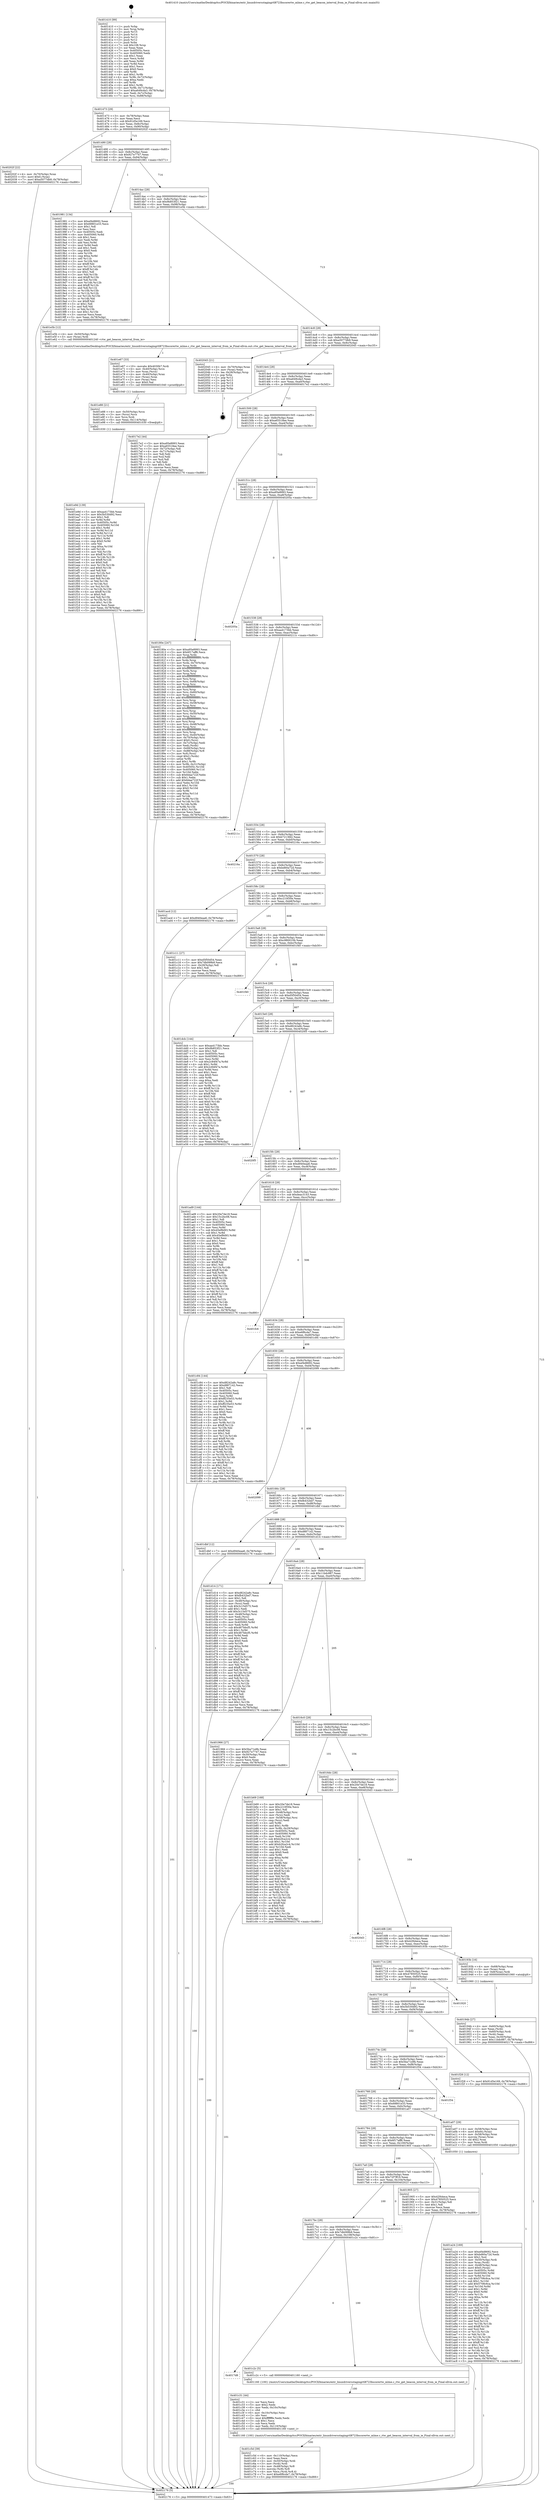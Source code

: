 digraph "0x401410" {
  label = "0x401410 (/mnt/c/Users/mathe/Desktop/tcc/POCII/binaries/extr_linuxdriversstagingrtl8723bscorertw_mlme.c_rtw_get_beacon_interval_from_ie_Final-ollvm.out::main(0))"
  labelloc = "t"
  node[shape=record]

  Entry [label="",width=0.3,height=0.3,shape=circle,fillcolor=black,style=filled]
  "0x401473" [label="{
     0x401473 [29]\l
     | [instrs]\l
     &nbsp;&nbsp;0x401473 \<+3\>: mov -0x78(%rbp),%eax\l
     &nbsp;&nbsp;0x401476 \<+2\>: mov %eax,%ecx\l
     &nbsp;&nbsp;0x401478 \<+6\>: sub $0x91d5e169,%ecx\l
     &nbsp;&nbsp;0x40147e \<+6\>: mov %eax,-0x8c(%rbp)\l
     &nbsp;&nbsp;0x401484 \<+6\>: mov %ecx,-0x90(%rbp)\l
     &nbsp;&nbsp;0x40148a \<+6\>: je 000000000040202f \<main+0xc1f\>\l
  }"]
  "0x40202f" [label="{
     0x40202f [22]\l
     | [instrs]\l
     &nbsp;&nbsp;0x40202f \<+4\>: mov -0x70(%rbp),%rax\l
     &nbsp;&nbsp;0x402033 \<+6\>: movl $0x0,(%rax)\l
     &nbsp;&nbsp;0x402039 \<+7\>: movl $0xa5077db9,-0x78(%rbp)\l
     &nbsp;&nbsp;0x402040 \<+5\>: jmp 0000000000402176 \<main+0xd66\>\l
  }"]
  "0x401490" [label="{
     0x401490 [28]\l
     | [instrs]\l
     &nbsp;&nbsp;0x401490 \<+5\>: jmp 0000000000401495 \<main+0x85\>\l
     &nbsp;&nbsp;0x401495 \<+6\>: mov -0x8c(%rbp),%eax\l
     &nbsp;&nbsp;0x40149b \<+5\>: sub $0x927e7747,%eax\l
     &nbsp;&nbsp;0x4014a0 \<+6\>: mov %eax,-0x94(%rbp)\l
     &nbsp;&nbsp;0x4014a6 \<+6\>: je 0000000000401981 \<main+0x571\>\l
  }"]
  Exit [label="",width=0.3,height=0.3,shape=circle,fillcolor=black,style=filled,peripheries=2]
  "0x401981" [label="{
     0x401981 [134]\l
     | [instrs]\l
     &nbsp;&nbsp;0x401981 \<+5\>: mov $0xef4d8692,%eax\l
     &nbsp;&nbsp;0x401986 \<+5\>: mov $0x68801e33,%ecx\l
     &nbsp;&nbsp;0x40198b \<+2\>: mov $0x1,%dl\l
     &nbsp;&nbsp;0x40198d \<+2\>: xor %esi,%esi\l
     &nbsp;&nbsp;0x40198f \<+7\>: mov 0x40505c,%edi\l
     &nbsp;&nbsp;0x401996 \<+8\>: mov 0x405060,%r8d\l
     &nbsp;&nbsp;0x40199e \<+3\>: sub $0x1,%esi\l
     &nbsp;&nbsp;0x4019a1 \<+3\>: mov %edi,%r9d\l
     &nbsp;&nbsp;0x4019a4 \<+3\>: add %esi,%r9d\l
     &nbsp;&nbsp;0x4019a7 \<+4\>: imul %r9d,%edi\l
     &nbsp;&nbsp;0x4019ab \<+3\>: and $0x1,%edi\l
     &nbsp;&nbsp;0x4019ae \<+3\>: cmp $0x0,%edi\l
     &nbsp;&nbsp;0x4019b1 \<+4\>: sete %r10b\l
     &nbsp;&nbsp;0x4019b5 \<+4\>: cmp $0xa,%r8d\l
     &nbsp;&nbsp;0x4019b9 \<+4\>: setl %r11b\l
     &nbsp;&nbsp;0x4019bd \<+3\>: mov %r10b,%bl\l
     &nbsp;&nbsp;0x4019c0 \<+3\>: xor $0xff,%bl\l
     &nbsp;&nbsp;0x4019c3 \<+3\>: mov %r11b,%r14b\l
     &nbsp;&nbsp;0x4019c6 \<+4\>: xor $0xff,%r14b\l
     &nbsp;&nbsp;0x4019ca \<+3\>: xor $0x1,%dl\l
     &nbsp;&nbsp;0x4019cd \<+3\>: mov %bl,%r15b\l
     &nbsp;&nbsp;0x4019d0 \<+4\>: and $0xff,%r15b\l
     &nbsp;&nbsp;0x4019d4 \<+3\>: and %dl,%r10b\l
     &nbsp;&nbsp;0x4019d7 \<+3\>: mov %r14b,%r12b\l
     &nbsp;&nbsp;0x4019da \<+4\>: and $0xff,%r12b\l
     &nbsp;&nbsp;0x4019de \<+3\>: and %dl,%r11b\l
     &nbsp;&nbsp;0x4019e1 \<+3\>: or %r10b,%r15b\l
     &nbsp;&nbsp;0x4019e4 \<+3\>: or %r11b,%r12b\l
     &nbsp;&nbsp;0x4019e7 \<+3\>: xor %r12b,%r15b\l
     &nbsp;&nbsp;0x4019ea \<+3\>: or %r14b,%bl\l
     &nbsp;&nbsp;0x4019ed \<+3\>: xor $0xff,%bl\l
     &nbsp;&nbsp;0x4019f0 \<+3\>: or $0x1,%dl\l
     &nbsp;&nbsp;0x4019f3 \<+2\>: and %dl,%bl\l
     &nbsp;&nbsp;0x4019f5 \<+3\>: or %bl,%r15b\l
     &nbsp;&nbsp;0x4019f8 \<+4\>: test $0x1,%r15b\l
     &nbsp;&nbsp;0x4019fc \<+3\>: cmovne %ecx,%eax\l
     &nbsp;&nbsp;0x4019ff \<+3\>: mov %eax,-0x78(%rbp)\l
     &nbsp;&nbsp;0x401a02 \<+5\>: jmp 0000000000402176 \<main+0xd66\>\l
  }"]
  "0x4014ac" [label="{
     0x4014ac [28]\l
     | [instrs]\l
     &nbsp;&nbsp;0x4014ac \<+5\>: jmp 00000000004014b1 \<main+0xa1\>\l
     &nbsp;&nbsp;0x4014b1 \<+6\>: mov -0x8c(%rbp),%eax\l
     &nbsp;&nbsp;0x4014b7 \<+5\>: sub $0x9b853f21,%eax\l
     &nbsp;&nbsp;0x4014bc \<+6\>: mov %eax,-0x98(%rbp)\l
     &nbsp;&nbsp;0x4014c2 \<+6\>: je 0000000000401e5b \<main+0xa4b\>\l
  }"]
  "0x401e9d" [label="{
     0x401e9d [139]\l
     | [instrs]\l
     &nbsp;&nbsp;0x401e9d \<+5\>: mov $0xaa4173bb,%eax\l
     &nbsp;&nbsp;0x401ea2 \<+5\>: mov $0x5b530d92,%esi\l
     &nbsp;&nbsp;0x401ea7 \<+2\>: mov $0x1,%dl\l
     &nbsp;&nbsp;0x401ea9 \<+3\>: xor %r8d,%r8d\l
     &nbsp;&nbsp;0x401eac \<+8\>: mov 0x40505c,%r9d\l
     &nbsp;&nbsp;0x401eb4 \<+8\>: mov 0x405060,%r10d\l
     &nbsp;&nbsp;0x401ebc \<+4\>: sub $0x1,%r8d\l
     &nbsp;&nbsp;0x401ec0 \<+3\>: mov %r9d,%r11d\l
     &nbsp;&nbsp;0x401ec3 \<+3\>: add %r8d,%r11d\l
     &nbsp;&nbsp;0x401ec6 \<+4\>: imul %r11d,%r9d\l
     &nbsp;&nbsp;0x401eca \<+4\>: and $0x1,%r9d\l
     &nbsp;&nbsp;0x401ece \<+4\>: cmp $0x0,%r9d\l
     &nbsp;&nbsp;0x401ed2 \<+3\>: sete %bl\l
     &nbsp;&nbsp;0x401ed5 \<+4\>: cmp $0xa,%r10d\l
     &nbsp;&nbsp;0x401ed9 \<+4\>: setl %r14b\l
     &nbsp;&nbsp;0x401edd \<+3\>: mov %bl,%r15b\l
     &nbsp;&nbsp;0x401ee0 \<+4\>: xor $0xff,%r15b\l
     &nbsp;&nbsp;0x401ee4 \<+3\>: mov %r14b,%r12b\l
     &nbsp;&nbsp;0x401ee7 \<+4\>: xor $0xff,%r12b\l
     &nbsp;&nbsp;0x401eeb \<+3\>: xor $0x0,%dl\l
     &nbsp;&nbsp;0x401eee \<+3\>: mov %r15b,%r13b\l
     &nbsp;&nbsp;0x401ef1 \<+4\>: and $0x0,%r13b\l
     &nbsp;&nbsp;0x401ef5 \<+2\>: and %dl,%bl\l
     &nbsp;&nbsp;0x401ef7 \<+3\>: mov %r12b,%cl\l
     &nbsp;&nbsp;0x401efa \<+3\>: and $0x0,%cl\l
     &nbsp;&nbsp;0x401efd \<+3\>: and %dl,%r14b\l
     &nbsp;&nbsp;0x401f00 \<+3\>: or %bl,%r13b\l
     &nbsp;&nbsp;0x401f03 \<+3\>: or %r14b,%cl\l
     &nbsp;&nbsp;0x401f06 \<+3\>: xor %cl,%r13b\l
     &nbsp;&nbsp;0x401f09 \<+3\>: or %r12b,%r15b\l
     &nbsp;&nbsp;0x401f0c \<+4\>: xor $0xff,%r15b\l
     &nbsp;&nbsp;0x401f10 \<+3\>: or $0x0,%dl\l
     &nbsp;&nbsp;0x401f13 \<+3\>: and %dl,%r15b\l
     &nbsp;&nbsp;0x401f16 \<+3\>: or %r15b,%r13b\l
     &nbsp;&nbsp;0x401f19 \<+4\>: test $0x1,%r13b\l
     &nbsp;&nbsp;0x401f1d \<+3\>: cmovne %esi,%eax\l
     &nbsp;&nbsp;0x401f20 \<+3\>: mov %eax,-0x78(%rbp)\l
     &nbsp;&nbsp;0x401f23 \<+5\>: jmp 0000000000402176 \<main+0xd66\>\l
  }"]
  "0x401e5b" [label="{
     0x401e5b [12]\l
     | [instrs]\l
     &nbsp;&nbsp;0x401e5b \<+4\>: mov -0x50(%rbp),%rax\l
     &nbsp;&nbsp;0x401e5f \<+3\>: mov (%rax),%rdi\l
     &nbsp;&nbsp;0x401e62 \<+5\>: call 0000000000401240 \<rtw_get_beacon_interval_from_ie\>\l
     | [calls]\l
     &nbsp;&nbsp;0x401240 \{1\} (/mnt/c/Users/mathe/Desktop/tcc/POCII/binaries/extr_linuxdriversstagingrtl8723bscorertw_mlme.c_rtw_get_beacon_interval_from_ie_Final-ollvm.out::rtw_get_beacon_interval_from_ie)\l
  }"]
  "0x4014c8" [label="{
     0x4014c8 [28]\l
     | [instrs]\l
     &nbsp;&nbsp;0x4014c8 \<+5\>: jmp 00000000004014cd \<main+0xbd\>\l
     &nbsp;&nbsp;0x4014cd \<+6\>: mov -0x8c(%rbp),%eax\l
     &nbsp;&nbsp;0x4014d3 \<+5\>: sub $0xa5077db9,%eax\l
     &nbsp;&nbsp;0x4014d8 \<+6\>: mov %eax,-0x9c(%rbp)\l
     &nbsp;&nbsp;0x4014de \<+6\>: je 0000000000402045 \<main+0xc35\>\l
  }"]
  "0x401e88" [label="{
     0x401e88 [21]\l
     | [instrs]\l
     &nbsp;&nbsp;0x401e88 \<+4\>: mov -0x50(%rbp),%rcx\l
     &nbsp;&nbsp;0x401e8c \<+3\>: mov (%rcx),%rcx\l
     &nbsp;&nbsp;0x401e8f \<+3\>: mov %rcx,%rdi\l
     &nbsp;&nbsp;0x401e92 \<+6\>: mov %eax,-0x114(%rbp)\l
     &nbsp;&nbsp;0x401e98 \<+5\>: call 0000000000401030 \<free@plt\>\l
     | [calls]\l
     &nbsp;&nbsp;0x401030 \{1\} (unknown)\l
  }"]
  "0x402045" [label="{
     0x402045 [21]\l
     | [instrs]\l
     &nbsp;&nbsp;0x402045 \<+4\>: mov -0x70(%rbp),%rax\l
     &nbsp;&nbsp;0x402049 \<+2\>: mov (%rax),%eax\l
     &nbsp;&nbsp;0x40204b \<+4\>: lea -0x28(%rbp),%rsp\l
     &nbsp;&nbsp;0x40204f \<+1\>: pop %rbx\l
     &nbsp;&nbsp;0x402050 \<+2\>: pop %r12\l
     &nbsp;&nbsp;0x402052 \<+2\>: pop %r13\l
     &nbsp;&nbsp;0x402054 \<+2\>: pop %r14\l
     &nbsp;&nbsp;0x402056 \<+2\>: pop %r15\l
     &nbsp;&nbsp;0x402058 \<+1\>: pop %rbp\l
     &nbsp;&nbsp;0x402059 \<+1\>: ret\l
  }"]
  "0x4014e4" [label="{
     0x4014e4 [28]\l
     | [instrs]\l
     &nbsp;&nbsp;0x4014e4 \<+5\>: jmp 00000000004014e9 \<main+0xd9\>\l
     &nbsp;&nbsp;0x4014e9 \<+6\>: mov -0x8c(%rbp),%eax\l
     &nbsp;&nbsp;0x4014ef \<+5\>: sub $0xa649cda3,%eax\l
     &nbsp;&nbsp;0x4014f4 \<+6\>: mov %eax,-0xa0(%rbp)\l
     &nbsp;&nbsp;0x4014fa \<+6\>: je 00000000004017e2 \<main+0x3d2\>\l
  }"]
  "0x401e67" [label="{
     0x401e67 [33]\l
     | [instrs]\l
     &nbsp;&nbsp;0x401e67 \<+10\>: movabs $0x4030b7,%rdi\l
     &nbsp;&nbsp;0x401e71 \<+4\>: mov -0x40(%rbp),%rcx\l
     &nbsp;&nbsp;0x401e75 \<+3\>: mov %rax,(%rcx)\l
     &nbsp;&nbsp;0x401e78 \<+4\>: mov -0x40(%rbp),%rax\l
     &nbsp;&nbsp;0x401e7c \<+3\>: mov (%rax),%rax\l
     &nbsp;&nbsp;0x401e7f \<+2\>: mov (%rax),%esi\l
     &nbsp;&nbsp;0x401e81 \<+2\>: mov $0x0,%al\l
     &nbsp;&nbsp;0x401e83 \<+5\>: call 0000000000401040 \<printf@plt\>\l
     | [calls]\l
     &nbsp;&nbsp;0x401040 \{1\} (unknown)\l
  }"]
  "0x4017e2" [label="{
     0x4017e2 [44]\l
     | [instrs]\l
     &nbsp;&nbsp;0x4017e2 \<+5\>: mov $0xa95e8993,%eax\l
     &nbsp;&nbsp;0x4017e7 \<+5\>: mov $0xa65518ee,%ecx\l
     &nbsp;&nbsp;0x4017ec \<+3\>: mov -0x72(%rbp),%dl\l
     &nbsp;&nbsp;0x4017ef \<+4\>: mov -0x71(%rbp),%sil\l
     &nbsp;&nbsp;0x4017f3 \<+3\>: mov %dl,%dil\l
     &nbsp;&nbsp;0x4017f6 \<+3\>: and %sil,%dil\l
     &nbsp;&nbsp;0x4017f9 \<+3\>: xor %sil,%dl\l
     &nbsp;&nbsp;0x4017fc \<+3\>: or %dl,%dil\l
     &nbsp;&nbsp;0x4017ff \<+4\>: test $0x1,%dil\l
     &nbsp;&nbsp;0x401803 \<+3\>: cmovne %ecx,%eax\l
     &nbsp;&nbsp;0x401806 \<+3\>: mov %eax,-0x78(%rbp)\l
     &nbsp;&nbsp;0x401809 \<+5\>: jmp 0000000000402176 \<main+0xd66\>\l
  }"]
  "0x401500" [label="{
     0x401500 [28]\l
     | [instrs]\l
     &nbsp;&nbsp;0x401500 \<+5\>: jmp 0000000000401505 \<main+0xf5\>\l
     &nbsp;&nbsp;0x401505 \<+6\>: mov -0x8c(%rbp),%eax\l
     &nbsp;&nbsp;0x40150b \<+5\>: sub $0xa65518ee,%eax\l
     &nbsp;&nbsp;0x401510 \<+6\>: mov %eax,-0xa4(%rbp)\l
     &nbsp;&nbsp;0x401516 \<+6\>: je 000000000040180e \<main+0x3fe\>\l
  }"]
  "0x402176" [label="{
     0x402176 [5]\l
     | [instrs]\l
     &nbsp;&nbsp;0x402176 \<+5\>: jmp 0000000000401473 \<main+0x63\>\l
  }"]
  "0x401410" [label="{
     0x401410 [99]\l
     | [instrs]\l
     &nbsp;&nbsp;0x401410 \<+1\>: push %rbp\l
     &nbsp;&nbsp;0x401411 \<+3\>: mov %rsp,%rbp\l
     &nbsp;&nbsp;0x401414 \<+2\>: push %r15\l
     &nbsp;&nbsp;0x401416 \<+2\>: push %r14\l
     &nbsp;&nbsp;0x401418 \<+2\>: push %r13\l
     &nbsp;&nbsp;0x40141a \<+2\>: push %r12\l
     &nbsp;&nbsp;0x40141c \<+1\>: push %rbx\l
     &nbsp;&nbsp;0x40141d \<+7\>: sub $0x108,%rsp\l
     &nbsp;&nbsp;0x401424 \<+2\>: xor %eax,%eax\l
     &nbsp;&nbsp;0x401426 \<+7\>: mov 0x40505c,%ecx\l
     &nbsp;&nbsp;0x40142d \<+7\>: mov 0x405060,%edx\l
     &nbsp;&nbsp;0x401434 \<+3\>: sub $0x1,%eax\l
     &nbsp;&nbsp;0x401437 \<+3\>: mov %ecx,%r8d\l
     &nbsp;&nbsp;0x40143a \<+3\>: add %eax,%r8d\l
     &nbsp;&nbsp;0x40143d \<+4\>: imul %r8d,%ecx\l
     &nbsp;&nbsp;0x401441 \<+3\>: and $0x1,%ecx\l
     &nbsp;&nbsp;0x401444 \<+3\>: cmp $0x0,%ecx\l
     &nbsp;&nbsp;0x401447 \<+4\>: sete %r9b\l
     &nbsp;&nbsp;0x40144b \<+4\>: and $0x1,%r9b\l
     &nbsp;&nbsp;0x40144f \<+4\>: mov %r9b,-0x72(%rbp)\l
     &nbsp;&nbsp;0x401453 \<+3\>: cmp $0xa,%edx\l
     &nbsp;&nbsp;0x401456 \<+4\>: setl %r9b\l
     &nbsp;&nbsp;0x40145a \<+4\>: and $0x1,%r9b\l
     &nbsp;&nbsp;0x40145e \<+4\>: mov %r9b,-0x71(%rbp)\l
     &nbsp;&nbsp;0x401462 \<+7\>: movl $0xa649cda3,-0x78(%rbp)\l
     &nbsp;&nbsp;0x401469 \<+3\>: mov %edi,-0x7c(%rbp)\l
     &nbsp;&nbsp;0x40146c \<+7\>: mov %rsi,-0x88(%rbp)\l
  }"]
  "0x401c5d" [label="{
     0x401c5d [39]\l
     | [instrs]\l
     &nbsp;&nbsp;0x401c5d \<+6\>: mov -0x110(%rbp),%ecx\l
     &nbsp;&nbsp;0x401c63 \<+3\>: imul %eax,%ecx\l
     &nbsp;&nbsp;0x401c66 \<+4\>: mov -0x50(%rbp),%rdi\l
     &nbsp;&nbsp;0x401c6a \<+3\>: mov (%rdi),%rdi\l
     &nbsp;&nbsp;0x401c6d \<+4\>: mov -0x48(%rbp),%r8\l
     &nbsp;&nbsp;0x401c71 \<+3\>: movslq (%r8),%r8\l
     &nbsp;&nbsp;0x401c74 \<+4\>: mov %ecx,(%rdi,%r8,4)\l
     &nbsp;&nbsp;0x401c78 \<+7\>: movl $0xe6f6cda7,-0x78(%rbp)\l
     &nbsp;&nbsp;0x401c7f \<+5\>: jmp 0000000000402176 \<main+0xd66\>\l
  }"]
  "0x40180e" [label="{
     0x40180e [247]\l
     | [instrs]\l
     &nbsp;&nbsp;0x40180e \<+5\>: mov $0xa95e8993,%eax\l
     &nbsp;&nbsp;0x401813 \<+5\>: mov $0x6f17aff6,%ecx\l
     &nbsp;&nbsp;0x401818 \<+3\>: mov %rsp,%rdx\l
     &nbsp;&nbsp;0x40181b \<+4\>: add $0xfffffffffffffff0,%rdx\l
     &nbsp;&nbsp;0x40181f \<+3\>: mov %rdx,%rsp\l
     &nbsp;&nbsp;0x401822 \<+4\>: mov %rdx,-0x70(%rbp)\l
     &nbsp;&nbsp;0x401826 \<+3\>: mov %rsp,%rdx\l
     &nbsp;&nbsp;0x401829 \<+4\>: add $0xfffffffffffffff0,%rdx\l
     &nbsp;&nbsp;0x40182d \<+3\>: mov %rdx,%rsp\l
     &nbsp;&nbsp;0x401830 \<+3\>: mov %rsp,%rsi\l
     &nbsp;&nbsp;0x401833 \<+4\>: add $0xfffffffffffffff0,%rsi\l
     &nbsp;&nbsp;0x401837 \<+3\>: mov %rsi,%rsp\l
     &nbsp;&nbsp;0x40183a \<+4\>: mov %rsi,-0x68(%rbp)\l
     &nbsp;&nbsp;0x40183e \<+3\>: mov %rsp,%rsi\l
     &nbsp;&nbsp;0x401841 \<+4\>: add $0xfffffffffffffff0,%rsi\l
     &nbsp;&nbsp;0x401845 \<+3\>: mov %rsi,%rsp\l
     &nbsp;&nbsp;0x401848 \<+4\>: mov %rsi,-0x60(%rbp)\l
     &nbsp;&nbsp;0x40184c \<+3\>: mov %rsp,%rsi\l
     &nbsp;&nbsp;0x40184f \<+4\>: add $0xfffffffffffffff0,%rsi\l
     &nbsp;&nbsp;0x401853 \<+3\>: mov %rsi,%rsp\l
     &nbsp;&nbsp;0x401856 \<+4\>: mov %rsi,-0x58(%rbp)\l
     &nbsp;&nbsp;0x40185a \<+3\>: mov %rsp,%rsi\l
     &nbsp;&nbsp;0x40185d \<+4\>: add $0xfffffffffffffff0,%rsi\l
     &nbsp;&nbsp;0x401861 \<+3\>: mov %rsi,%rsp\l
     &nbsp;&nbsp;0x401864 \<+4\>: mov %rsi,-0x50(%rbp)\l
     &nbsp;&nbsp;0x401868 \<+3\>: mov %rsp,%rsi\l
     &nbsp;&nbsp;0x40186b \<+4\>: add $0xfffffffffffffff0,%rsi\l
     &nbsp;&nbsp;0x40186f \<+3\>: mov %rsi,%rsp\l
     &nbsp;&nbsp;0x401872 \<+4\>: mov %rsi,-0x48(%rbp)\l
     &nbsp;&nbsp;0x401876 \<+3\>: mov %rsp,%rsi\l
     &nbsp;&nbsp;0x401879 \<+4\>: add $0xfffffffffffffff0,%rsi\l
     &nbsp;&nbsp;0x40187d \<+3\>: mov %rsi,%rsp\l
     &nbsp;&nbsp;0x401880 \<+4\>: mov %rsi,-0x40(%rbp)\l
     &nbsp;&nbsp;0x401884 \<+4\>: mov -0x70(%rbp),%rsi\l
     &nbsp;&nbsp;0x401888 \<+6\>: movl $0x0,(%rsi)\l
     &nbsp;&nbsp;0x40188e \<+3\>: mov -0x7c(%rbp),%edi\l
     &nbsp;&nbsp;0x401891 \<+2\>: mov %edi,(%rdx)\l
     &nbsp;&nbsp;0x401893 \<+4\>: mov -0x68(%rbp),%rsi\l
     &nbsp;&nbsp;0x401897 \<+7\>: mov -0x88(%rbp),%r8\l
     &nbsp;&nbsp;0x40189e \<+3\>: mov %r8,(%rsi)\l
     &nbsp;&nbsp;0x4018a1 \<+3\>: cmpl $0x2,(%rdx)\l
     &nbsp;&nbsp;0x4018a4 \<+4\>: setne %r9b\l
     &nbsp;&nbsp;0x4018a8 \<+4\>: and $0x1,%r9b\l
     &nbsp;&nbsp;0x4018ac \<+4\>: mov %r9b,-0x31(%rbp)\l
     &nbsp;&nbsp;0x4018b0 \<+8\>: mov 0x40505c,%r10d\l
     &nbsp;&nbsp;0x4018b8 \<+8\>: mov 0x405060,%r11d\l
     &nbsp;&nbsp;0x4018c0 \<+3\>: mov %r10d,%ebx\l
     &nbsp;&nbsp;0x4018c3 \<+6\>: sub $0x6daa722f,%ebx\l
     &nbsp;&nbsp;0x4018c9 \<+3\>: sub $0x1,%ebx\l
     &nbsp;&nbsp;0x4018cc \<+6\>: add $0x6daa722f,%ebx\l
     &nbsp;&nbsp;0x4018d2 \<+4\>: imul %ebx,%r10d\l
     &nbsp;&nbsp;0x4018d6 \<+4\>: and $0x1,%r10d\l
     &nbsp;&nbsp;0x4018da \<+4\>: cmp $0x0,%r10d\l
     &nbsp;&nbsp;0x4018de \<+4\>: sete %r9b\l
     &nbsp;&nbsp;0x4018e2 \<+4\>: cmp $0xa,%r11d\l
     &nbsp;&nbsp;0x4018e6 \<+4\>: setl %r14b\l
     &nbsp;&nbsp;0x4018ea \<+3\>: mov %r9b,%r15b\l
     &nbsp;&nbsp;0x4018ed \<+3\>: and %r14b,%r15b\l
     &nbsp;&nbsp;0x4018f0 \<+3\>: xor %r14b,%r9b\l
     &nbsp;&nbsp;0x4018f3 \<+3\>: or %r9b,%r15b\l
     &nbsp;&nbsp;0x4018f6 \<+4\>: test $0x1,%r15b\l
     &nbsp;&nbsp;0x4018fa \<+3\>: cmovne %ecx,%eax\l
     &nbsp;&nbsp;0x4018fd \<+3\>: mov %eax,-0x78(%rbp)\l
     &nbsp;&nbsp;0x401900 \<+5\>: jmp 0000000000402176 \<main+0xd66\>\l
  }"]
  "0x40151c" [label="{
     0x40151c [28]\l
     | [instrs]\l
     &nbsp;&nbsp;0x40151c \<+5\>: jmp 0000000000401521 \<main+0x111\>\l
     &nbsp;&nbsp;0x401521 \<+6\>: mov -0x8c(%rbp),%eax\l
     &nbsp;&nbsp;0x401527 \<+5\>: sub $0xa95e8993,%eax\l
     &nbsp;&nbsp;0x40152c \<+6\>: mov %eax,-0xa8(%rbp)\l
     &nbsp;&nbsp;0x401532 \<+6\>: je 000000000040205a \<main+0xc4a\>\l
  }"]
  "0x401c31" [label="{
     0x401c31 [44]\l
     | [instrs]\l
     &nbsp;&nbsp;0x401c31 \<+2\>: xor %ecx,%ecx\l
     &nbsp;&nbsp;0x401c33 \<+5\>: mov $0x2,%edx\l
     &nbsp;&nbsp;0x401c38 \<+6\>: mov %edx,-0x10c(%rbp)\l
     &nbsp;&nbsp;0x401c3e \<+1\>: cltd\l
     &nbsp;&nbsp;0x401c3f \<+6\>: mov -0x10c(%rbp),%esi\l
     &nbsp;&nbsp;0x401c45 \<+2\>: idiv %esi\l
     &nbsp;&nbsp;0x401c47 \<+6\>: imul $0xfffffffe,%edx,%edx\l
     &nbsp;&nbsp;0x401c4d \<+3\>: sub $0x1,%ecx\l
     &nbsp;&nbsp;0x401c50 \<+2\>: sub %ecx,%edx\l
     &nbsp;&nbsp;0x401c52 \<+6\>: mov %edx,-0x110(%rbp)\l
     &nbsp;&nbsp;0x401c58 \<+5\>: call 0000000000401160 \<next_i\>\l
     | [calls]\l
     &nbsp;&nbsp;0x401160 \{100\} (/mnt/c/Users/mathe/Desktop/tcc/POCII/binaries/extr_linuxdriversstagingrtl8723bscorertw_mlme.c_rtw_get_beacon_interval_from_ie_Final-ollvm.out::next_i)\l
  }"]
  "0x4017d8" [label="{
     0x4017d8\l
  }", style=dashed]
  "0x40205a" [label="{
     0x40205a\l
  }", style=dashed]
  "0x401538" [label="{
     0x401538 [28]\l
     | [instrs]\l
     &nbsp;&nbsp;0x401538 \<+5\>: jmp 000000000040153d \<main+0x12d\>\l
     &nbsp;&nbsp;0x40153d \<+6\>: mov -0x8c(%rbp),%eax\l
     &nbsp;&nbsp;0x401543 \<+5\>: sub $0xaa4173bb,%eax\l
     &nbsp;&nbsp;0x401548 \<+6\>: mov %eax,-0xac(%rbp)\l
     &nbsp;&nbsp;0x40154e \<+6\>: je 000000000040211c \<main+0xd0c\>\l
  }"]
  "0x401c2c" [label="{
     0x401c2c [5]\l
     | [instrs]\l
     &nbsp;&nbsp;0x401c2c \<+5\>: call 0000000000401160 \<next_i\>\l
     | [calls]\l
     &nbsp;&nbsp;0x401160 \{100\} (/mnt/c/Users/mathe/Desktop/tcc/POCII/binaries/extr_linuxdriversstagingrtl8723bscorertw_mlme.c_rtw_get_beacon_interval_from_ie_Final-ollvm.out::next_i)\l
  }"]
  "0x40211c" [label="{
     0x40211c\l
  }", style=dashed]
  "0x401554" [label="{
     0x401554 [28]\l
     | [instrs]\l
     &nbsp;&nbsp;0x401554 \<+5\>: jmp 0000000000401559 \<main+0x149\>\l
     &nbsp;&nbsp;0x401559 \<+6\>: mov -0x8c(%rbp),%eax\l
     &nbsp;&nbsp;0x40155f \<+5\>: sub $0xb7213fd2,%eax\l
     &nbsp;&nbsp;0x401564 \<+6\>: mov %eax,-0xb0(%rbp)\l
     &nbsp;&nbsp;0x40156a \<+6\>: je 000000000040216a \<main+0xd5a\>\l
  }"]
  "0x4017bc" [label="{
     0x4017bc [28]\l
     | [instrs]\l
     &nbsp;&nbsp;0x4017bc \<+5\>: jmp 00000000004017c1 \<main+0x3b1\>\l
     &nbsp;&nbsp;0x4017c1 \<+6\>: mov -0x8c(%rbp),%eax\l
     &nbsp;&nbsp;0x4017c7 \<+5\>: sub $0x7db099b9,%eax\l
     &nbsp;&nbsp;0x4017cc \<+6\>: mov %eax,-0x108(%rbp)\l
     &nbsp;&nbsp;0x4017d2 \<+6\>: je 0000000000401c2c \<main+0x81c\>\l
  }"]
  "0x40216a" [label="{
     0x40216a\l
  }", style=dashed]
  "0x401570" [label="{
     0x401570 [28]\l
     | [instrs]\l
     &nbsp;&nbsp;0x401570 \<+5\>: jmp 0000000000401575 \<main+0x165\>\l
     &nbsp;&nbsp;0x401575 \<+6\>: mov -0x8c(%rbp),%eax\l
     &nbsp;&nbsp;0x40157b \<+5\>: sub $0xbd60a72d,%eax\l
     &nbsp;&nbsp;0x401580 \<+6\>: mov %eax,-0xb4(%rbp)\l
     &nbsp;&nbsp;0x401586 \<+6\>: je 0000000000401acd \<main+0x6bd\>\l
  }"]
  "0x402023" [label="{
     0x402023\l
  }", style=dashed]
  "0x401acd" [label="{
     0x401acd [12]\l
     | [instrs]\l
     &nbsp;&nbsp;0x401acd \<+7\>: movl $0xd940eaa6,-0x78(%rbp)\l
     &nbsp;&nbsp;0x401ad4 \<+5\>: jmp 0000000000402176 \<main+0xd66\>\l
  }"]
  "0x40158c" [label="{
     0x40158c [28]\l
     | [instrs]\l
     &nbsp;&nbsp;0x40158c \<+5\>: jmp 0000000000401591 \<main+0x181\>\l
     &nbsp;&nbsp;0x401591 \<+6\>: mov -0x8c(%rbp),%eax\l
     &nbsp;&nbsp;0x401597 \<+5\>: sub $0xc210f30e,%eax\l
     &nbsp;&nbsp;0x40159c \<+6\>: mov %eax,-0xb8(%rbp)\l
     &nbsp;&nbsp;0x4015a2 \<+6\>: je 0000000000401c11 \<main+0x801\>\l
  }"]
  "0x401a24" [label="{
     0x401a24 [169]\l
     | [instrs]\l
     &nbsp;&nbsp;0x401a24 \<+5\>: mov $0xef4d8692,%ecx\l
     &nbsp;&nbsp;0x401a29 \<+5\>: mov $0xbd60a72d,%edx\l
     &nbsp;&nbsp;0x401a2e \<+3\>: mov $0x1,%sil\l
     &nbsp;&nbsp;0x401a31 \<+4\>: mov -0x50(%rbp),%rdi\l
     &nbsp;&nbsp;0x401a35 \<+3\>: mov %rax,(%rdi)\l
     &nbsp;&nbsp;0x401a38 \<+4\>: mov -0x48(%rbp),%rax\l
     &nbsp;&nbsp;0x401a3c \<+6\>: movl $0x0,(%rax)\l
     &nbsp;&nbsp;0x401a42 \<+8\>: mov 0x40505c,%r8d\l
     &nbsp;&nbsp;0x401a4a \<+8\>: mov 0x405060,%r9d\l
     &nbsp;&nbsp;0x401a52 \<+3\>: mov %r8d,%r10d\l
     &nbsp;&nbsp;0x401a55 \<+7\>: sub $0x5708c6ca,%r10d\l
     &nbsp;&nbsp;0x401a5c \<+4\>: sub $0x1,%r10d\l
     &nbsp;&nbsp;0x401a60 \<+7\>: add $0x5708c6ca,%r10d\l
     &nbsp;&nbsp;0x401a67 \<+4\>: imul %r10d,%r8d\l
     &nbsp;&nbsp;0x401a6b \<+4\>: and $0x1,%r8d\l
     &nbsp;&nbsp;0x401a6f \<+4\>: cmp $0x0,%r8d\l
     &nbsp;&nbsp;0x401a73 \<+4\>: sete %r11b\l
     &nbsp;&nbsp;0x401a77 \<+4\>: cmp $0xa,%r9d\l
     &nbsp;&nbsp;0x401a7b \<+3\>: setl %bl\l
     &nbsp;&nbsp;0x401a7e \<+3\>: mov %r11b,%r14b\l
     &nbsp;&nbsp;0x401a81 \<+4\>: xor $0xff,%r14b\l
     &nbsp;&nbsp;0x401a85 \<+3\>: mov %bl,%r15b\l
     &nbsp;&nbsp;0x401a88 \<+4\>: xor $0xff,%r15b\l
     &nbsp;&nbsp;0x401a8c \<+4\>: xor $0x1,%sil\l
     &nbsp;&nbsp;0x401a90 \<+3\>: mov %r14b,%r12b\l
     &nbsp;&nbsp;0x401a93 \<+4\>: and $0xff,%r12b\l
     &nbsp;&nbsp;0x401a97 \<+3\>: and %sil,%r11b\l
     &nbsp;&nbsp;0x401a9a \<+3\>: mov %r15b,%r13b\l
     &nbsp;&nbsp;0x401a9d \<+4\>: and $0xff,%r13b\l
     &nbsp;&nbsp;0x401aa1 \<+3\>: and %sil,%bl\l
     &nbsp;&nbsp;0x401aa4 \<+3\>: or %r11b,%r12b\l
     &nbsp;&nbsp;0x401aa7 \<+3\>: or %bl,%r13b\l
     &nbsp;&nbsp;0x401aaa \<+3\>: xor %r13b,%r12b\l
     &nbsp;&nbsp;0x401aad \<+3\>: or %r15b,%r14b\l
     &nbsp;&nbsp;0x401ab0 \<+4\>: xor $0xff,%r14b\l
     &nbsp;&nbsp;0x401ab4 \<+4\>: or $0x1,%sil\l
     &nbsp;&nbsp;0x401ab8 \<+3\>: and %sil,%r14b\l
     &nbsp;&nbsp;0x401abb \<+3\>: or %r14b,%r12b\l
     &nbsp;&nbsp;0x401abe \<+4\>: test $0x1,%r12b\l
     &nbsp;&nbsp;0x401ac2 \<+3\>: cmovne %edx,%ecx\l
     &nbsp;&nbsp;0x401ac5 \<+3\>: mov %ecx,-0x78(%rbp)\l
     &nbsp;&nbsp;0x401ac8 \<+5\>: jmp 0000000000402176 \<main+0xd66\>\l
  }"]
  "0x401c11" [label="{
     0x401c11 [27]\l
     | [instrs]\l
     &nbsp;&nbsp;0x401c11 \<+5\>: mov $0xd5f50d54,%eax\l
     &nbsp;&nbsp;0x401c16 \<+5\>: mov $0x7db099b9,%ecx\l
     &nbsp;&nbsp;0x401c1b \<+3\>: mov -0x29(%rbp),%dl\l
     &nbsp;&nbsp;0x401c1e \<+3\>: test $0x1,%dl\l
     &nbsp;&nbsp;0x401c21 \<+3\>: cmovne %ecx,%eax\l
     &nbsp;&nbsp;0x401c24 \<+3\>: mov %eax,-0x78(%rbp)\l
     &nbsp;&nbsp;0x401c27 \<+5\>: jmp 0000000000402176 \<main+0xd66\>\l
  }"]
  "0x4015a8" [label="{
     0x4015a8 [28]\l
     | [instrs]\l
     &nbsp;&nbsp;0x4015a8 \<+5\>: jmp 00000000004015ad \<main+0x19d\>\l
     &nbsp;&nbsp;0x4015ad \<+6\>: mov -0x8c(%rbp),%eax\l
     &nbsp;&nbsp;0x4015b3 \<+5\>: sub $0xc980010b,%eax\l
     &nbsp;&nbsp;0x4015b8 \<+6\>: mov %eax,-0xbc(%rbp)\l
     &nbsp;&nbsp;0x4015be \<+6\>: je 0000000000401f40 \<main+0xb30\>\l
  }"]
  "0x40194b" [label="{
     0x40194b [27]\l
     | [instrs]\l
     &nbsp;&nbsp;0x40194b \<+4\>: mov -0x60(%rbp),%rdi\l
     &nbsp;&nbsp;0x40194f \<+2\>: mov %eax,(%rdi)\l
     &nbsp;&nbsp;0x401951 \<+4\>: mov -0x60(%rbp),%rdi\l
     &nbsp;&nbsp;0x401955 \<+2\>: mov (%rdi),%eax\l
     &nbsp;&nbsp;0x401957 \<+3\>: mov %eax,-0x30(%rbp)\l
     &nbsp;&nbsp;0x40195a \<+7\>: movl $0x11bdc887,-0x78(%rbp)\l
     &nbsp;&nbsp;0x401961 \<+5\>: jmp 0000000000402176 \<main+0xd66\>\l
  }"]
  "0x401f40" [label="{
     0x401f40\l
  }", style=dashed]
  "0x4015c4" [label="{
     0x4015c4 [28]\l
     | [instrs]\l
     &nbsp;&nbsp;0x4015c4 \<+5\>: jmp 00000000004015c9 \<main+0x1b9\>\l
     &nbsp;&nbsp;0x4015c9 \<+6\>: mov -0x8c(%rbp),%eax\l
     &nbsp;&nbsp;0x4015cf \<+5\>: sub $0xd5f50d54,%eax\l
     &nbsp;&nbsp;0x4015d4 \<+6\>: mov %eax,-0xc0(%rbp)\l
     &nbsp;&nbsp;0x4015da \<+6\>: je 0000000000401dcb \<main+0x9bb\>\l
  }"]
  "0x4017a0" [label="{
     0x4017a0 [28]\l
     | [instrs]\l
     &nbsp;&nbsp;0x4017a0 \<+5\>: jmp 00000000004017a5 \<main+0x395\>\l
     &nbsp;&nbsp;0x4017a5 \<+6\>: mov -0x8c(%rbp),%eax\l
     &nbsp;&nbsp;0x4017ab \<+5\>: sub $0x72f7ff19,%eax\l
     &nbsp;&nbsp;0x4017b0 \<+6\>: mov %eax,-0x104(%rbp)\l
     &nbsp;&nbsp;0x4017b6 \<+6\>: je 0000000000402023 \<main+0xc13\>\l
  }"]
  "0x401dcb" [label="{
     0x401dcb [144]\l
     | [instrs]\l
     &nbsp;&nbsp;0x401dcb \<+5\>: mov $0xaa4173bb,%eax\l
     &nbsp;&nbsp;0x401dd0 \<+5\>: mov $0x9b853f21,%ecx\l
     &nbsp;&nbsp;0x401dd5 \<+2\>: mov $0x1,%dl\l
     &nbsp;&nbsp;0x401dd7 \<+7\>: mov 0x40505c,%esi\l
     &nbsp;&nbsp;0x401dde \<+7\>: mov 0x405060,%edi\l
     &nbsp;&nbsp;0x401de5 \<+3\>: mov %esi,%r8d\l
     &nbsp;&nbsp;0x401de8 \<+7\>: sub $0x2c84f47a,%r8d\l
     &nbsp;&nbsp;0x401def \<+4\>: sub $0x1,%r8d\l
     &nbsp;&nbsp;0x401df3 \<+7\>: add $0x2c84f47a,%r8d\l
     &nbsp;&nbsp;0x401dfa \<+4\>: imul %r8d,%esi\l
     &nbsp;&nbsp;0x401dfe \<+3\>: and $0x1,%esi\l
     &nbsp;&nbsp;0x401e01 \<+3\>: cmp $0x0,%esi\l
     &nbsp;&nbsp;0x401e04 \<+4\>: sete %r9b\l
     &nbsp;&nbsp;0x401e08 \<+3\>: cmp $0xa,%edi\l
     &nbsp;&nbsp;0x401e0b \<+4\>: setl %r10b\l
     &nbsp;&nbsp;0x401e0f \<+3\>: mov %r9b,%r11b\l
     &nbsp;&nbsp;0x401e12 \<+4\>: xor $0xff,%r11b\l
     &nbsp;&nbsp;0x401e16 \<+3\>: mov %r10b,%bl\l
     &nbsp;&nbsp;0x401e19 \<+3\>: xor $0xff,%bl\l
     &nbsp;&nbsp;0x401e1c \<+3\>: xor $0x0,%dl\l
     &nbsp;&nbsp;0x401e1f \<+3\>: mov %r11b,%r14b\l
     &nbsp;&nbsp;0x401e22 \<+4\>: and $0x0,%r14b\l
     &nbsp;&nbsp;0x401e26 \<+3\>: and %dl,%r9b\l
     &nbsp;&nbsp;0x401e29 \<+3\>: mov %bl,%r15b\l
     &nbsp;&nbsp;0x401e2c \<+4\>: and $0x0,%r15b\l
     &nbsp;&nbsp;0x401e30 \<+3\>: and %dl,%r10b\l
     &nbsp;&nbsp;0x401e33 \<+3\>: or %r9b,%r14b\l
     &nbsp;&nbsp;0x401e36 \<+3\>: or %r10b,%r15b\l
     &nbsp;&nbsp;0x401e39 \<+3\>: xor %r15b,%r14b\l
     &nbsp;&nbsp;0x401e3c \<+3\>: or %bl,%r11b\l
     &nbsp;&nbsp;0x401e3f \<+4\>: xor $0xff,%r11b\l
     &nbsp;&nbsp;0x401e43 \<+3\>: or $0x0,%dl\l
     &nbsp;&nbsp;0x401e46 \<+3\>: and %dl,%r11b\l
     &nbsp;&nbsp;0x401e49 \<+3\>: or %r11b,%r14b\l
     &nbsp;&nbsp;0x401e4c \<+4\>: test $0x1,%r14b\l
     &nbsp;&nbsp;0x401e50 \<+3\>: cmovne %ecx,%eax\l
     &nbsp;&nbsp;0x401e53 \<+3\>: mov %eax,-0x78(%rbp)\l
     &nbsp;&nbsp;0x401e56 \<+5\>: jmp 0000000000402176 \<main+0xd66\>\l
  }"]
  "0x4015e0" [label="{
     0x4015e0 [28]\l
     | [instrs]\l
     &nbsp;&nbsp;0x4015e0 \<+5\>: jmp 00000000004015e5 \<main+0x1d5\>\l
     &nbsp;&nbsp;0x4015e5 \<+6\>: mov -0x8c(%rbp),%eax\l
     &nbsp;&nbsp;0x4015eb \<+5\>: sub $0xd8242a8c,%eax\l
     &nbsp;&nbsp;0x4015f0 \<+6\>: mov %eax,-0xc4(%rbp)\l
     &nbsp;&nbsp;0x4015f6 \<+6\>: je 00000000004020f5 \<main+0xce5\>\l
  }"]
  "0x401905" [label="{
     0x401905 [27]\l
     | [instrs]\l
     &nbsp;&nbsp;0x401905 \<+5\>: mov $0x42f44eca,%eax\l
     &nbsp;&nbsp;0x40190a \<+5\>: mov $0x47850525,%ecx\l
     &nbsp;&nbsp;0x40190f \<+3\>: mov -0x31(%rbp),%dl\l
     &nbsp;&nbsp;0x401912 \<+3\>: test $0x1,%dl\l
     &nbsp;&nbsp;0x401915 \<+3\>: cmovne %ecx,%eax\l
     &nbsp;&nbsp;0x401918 \<+3\>: mov %eax,-0x78(%rbp)\l
     &nbsp;&nbsp;0x40191b \<+5\>: jmp 0000000000402176 \<main+0xd66\>\l
  }"]
  "0x4020f5" [label="{
     0x4020f5\l
  }", style=dashed]
  "0x4015fc" [label="{
     0x4015fc [28]\l
     | [instrs]\l
     &nbsp;&nbsp;0x4015fc \<+5\>: jmp 0000000000401601 \<main+0x1f1\>\l
     &nbsp;&nbsp;0x401601 \<+6\>: mov -0x8c(%rbp),%eax\l
     &nbsp;&nbsp;0x401607 \<+5\>: sub $0xd940eaa6,%eax\l
     &nbsp;&nbsp;0x40160c \<+6\>: mov %eax,-0xc8(%rbp)\l
     &nbsp;&nbsp;0x401612 \<+6\>: je 0000000000401ad9 \<main+0x6c9\>\l
  }"]
  "0x401784" [label="{
     0x401784 [28]\l
     | [instrs]\l
     &nbsp;&nbsp;0x401784 \<+5\>: jmp 0000000000401789 \<main+0x379\>\l
     &nbsp;&nbsp;0x401789 \<+6\>: mov -0x8c(%rbp),%eax\l
     &nbsp;&nbsp;0x40178f \<+5\>: sub $0x6f17aff6,%eax\l
     &nbsp;&nbsp;0x401794 \<+6\>: mov %eax,-0x100(%rbp)\l
     &nbsp;&nbsp;0x40179a \<+6\>: je 0000000000401905 \<main+0x4f5\>\l
  }"]
  "0x401ad9" [label="{
     0x401ad9 [144]\l
     | [instrs]\l
     &nbsp;&nbsp;0x401ad9 \<+5\>: mov $0x20e7de18,%eax\l
     &nbsp;&nbsp;0x401ade \<+5\>: mov $0x15c2bc08,%ecx\l
     &nbsp;&nbsp;0x401ae3 \<+2\>: mov $0x1,%dl\l
     &nbsp;&nbsp;0x401ae5 \<+7\>: mov 0x40505c,%esi\l
     &nbsp;&nbsp;0x401aec \<+7\>: mov 0x405060,%edi\l
     &nbsp;&nbsp;0x401af3 \<+3\>: mov %esi,%r8d\l
     &nbsp;&nbsp;0x401af6 \<+7\>: sub $0x45ef8d93,%r8d\l
     &nbsp;&nbsp;0x401afd \<+4\>: sub $0x1,%r8d\l
     &nbsp;&nbsp;0x401b01 \<+7\>: add $0x45ef8d93,%r8d\l
     &nbsp;&nbsp;0x401b08 \<+4\>: imul %r8d,%esi\l
     &nbsp;&nbsp;0x401b0c \<+3\>: and $0x1,%esi\l
     &nbsp;&nbsp;0x401b0f \<+3\>: cmp $0x0,%esi\l
     &nbsp;&nbsp;0x401b12 \<+4\>: sete %r9b\l
     &nbsp;&nbsp;0x401b16 \<+3\>: cmp $0xa,%edi\l
     &nbsp;&nbsp;0x401b19 \<+4\>: setl %r10b\l
     &nbsp;&nbsp;0x401b1d \<+3\>: mov %r9b,%r11b\l
     &nbsp;&nbsp;0x401b20 \<+4\>: xor $0xff,%r11b\l
     &nbsp;&nbsp;0x401b24 \<+3\>: mov %r10b,%bl\l
     &nbsp;&nbsp;0x401b27 \<+3\>: xor $0xff,%bl\l
     &nbsp;&nbsp;0x401b2a \<+3\>: xor $0x1,%dl\l
     &nbsp;&nbsp;0x401b2d \<+3\>: mov %r11b,%r14b\l
     &nbsp;&nbsp;0x401b30 \<+4\>: and $0xff,%r14b\l
     &nbsp;&nbsp;0x401b34 \<+3\>: and %dl,%r9b\l
     &nbsp;&nbsp;0x401b37 \<+3\>: mov %bl,%r15b\l
     &nbsp;&nbsp;0x401b3a \<+4\>: and $0xff,%r15b\l
     &nbsp;&nbsp;0x401b3e \<+3\>: and %dl,%r10b\l
     &nbsp;&nbsp;0x401b41 \<+3\>: or %r9b,%r14b\l
     &nbsp;&nbsp;0x401b44 \<+3\>: or %r10b,%r15b\l
     &nbsp;&nbsp;0x401b47 \<+3\>: xor %r15b,%r14b\l
     &nbsp;&nbsp;0x401b4a \<+3\>: or %bl,%r11b\l
     &nbsp;&nbsp;0x401b4d \<+4\>: xor $0xff,%r11b\l
     &nbsp;&nbsp;0x401b51 \<+3\>: or $0x1,%dl\l
     &nbsp;&nbsp;0x401b54 \<+3\>: and %dl,%r11b\l
     &nbsp;&nbsp;0x401b57 \<+3\>: or %r11b,%r14b\l
     &nbsp;&nbsp;0x401b5a \<+4\>: test $0x1,%r14b\l
     &nbsp;&nbsp;0x401b5e \<+3\>: cmovne %ecx,%eax\l
     &nbsp;&nbsp;0x401b61 \<+3\>: mov %eax,-0x78(%rbp)\l
     &nbsp;&nbsp;0x401b64 \<+5\>: jmp 0000000000402176 \<main+0xd66\>\l
  }"]
  "0x401618" [label="{
     0x401618 [28]\l
     | [instrs]\l
     &nbsp;&nbsp;0x401618 \<+5\>: jmp 000000000040161d \<main+0x20d\>\l
     &nbsp;&nbsp;0x40161d \<+6\>: mov -0x8c(%rbp),%eax\l
     &nbsp;&nbsp;0x401623 \<+5\>: sub $0xdeac3143,%eax\l
     &nbsp;&nbsp;0x401628 \<+6\>: mov %eax,-0xcc(%rbp)\l
     &nbsp;&nbsp;0x40162e \<+6\>: je 0000000000401fc6 \<main+0xbb6\>\l
  }"]
  "0x401a07" [label="{
     0x401a07 [29]\l
     | [instrs]\l
     &nbsp;&nbsp;0x401a07 \<+4\>: mov -0x58(%rbp),%rax\l
     &nbsp;&nbsp;0x401a0b \<+6\>: movl $0x64,(%rax)\l
     &nbsp;&nbsp;0x401a11 \<+4\>: mov -0x58(%rbp),%rax\l
     &nbsp;&nbsp;0x401a15 \<+3\>: movslq (%rax),%rax\l
     &nbsp;&nbsp;0x401a18 \<+4\>: shl $0x2,%rax\l
     &nbsp;&nbsp;0x401a1c \<+3\>: mov %rax,%rdi\l
     &nbsp;&nbsp;0x401a1f \<+5\>: call 0000000000401050 \<malloc@plt\>\l
     | [calls]\l
     &nbsp;&nbsp;0x401050 \{1\} (unknown)\l
  }"]
  "0x401fc6" [label="{
     0x401fc6\l
  }", style=dashed]
  "0x401634" [label="{
     0x401634 [28]\l
     | [instrs]\l
     &nbsp;&nbsp;0x401634 \<+5\>: jmp 0000000000401639 \<main+0x229\>\l
     &nbsp;&nbsp;0x401639 \<+6\>: mov -0x8c(%rbp),%eax\l
     &nbsp;&nbsp;0x40163f \<+5\>: sub $0xe6f6cda7,%eax\l
     &nbsp;&nbsp;0x401644 \<+6\>: mov %eax,-0xd0(%rbp)\l
     &nbsp;&nbsp;0x40164a \<+6\>: je 0000000000401c84 \<main+0x874\>\l
  }"]
  "0x401768" [label="{
     0x401768 [28]\l
     | [instrs]\l
     &nbsp;&nbsp;0x401768 \<+5\>: jmp 000000000040176d \<main+0x35d\>\l
     &nbsp;&nbsp;0x40176d \<+6\>: mov -0x8c(%rbp),%eax\l
     &nbsp;&nbsp;0x401773 \<+5\>: sub $0x68801e33,%eax\l
     &nbsp;&nbsp;0x401778 \<+6\>: mov %eax,-0xfc(%rbp)\l
     &nbsp;&nbsp;0x40177e \<+6\>: je 0000000000401a07 \<main+0x5f7\>\l
  }"]
  "0x401c84" [label="{
     0x401c84 [144]\l
     | [instrs]\l
     &nbsp;&nbsp;0x401c84 \<+5\>: mov $0xd8242a8c,%eax\l
     &nbsp;&nbsp;0x401c89 \<+5\>: mov $0xd887142,%ecx\l
     &nbsp;&nbsp;0x401c8e \<+2\>: mov $0x1,%dl\l
     &nbsp;&nbsp;0x401c90 \<+7\>: mov 0x40505c,%esi\l
     &nbsp;&nbsp;0x401c97 \<+7\>: mov 0x405060,%edi\l
     &nbsp;&nbsp;0x401c9e \<+3\>: mov %esi,%r8d\l
     &nbsp;&nbsp;0x401ca1 \<+7\>: add $0xff235e53,%r8d\l
     &nbsp;&nbsp;0x401ca8 \<+4\>: sub $0x1,%r8d\l
     &nbsp;&nbsp;0x401cac \<+7\>: sub $0xff235e53,%r8d\l
     &nbsp;&nbsp;0x401cb3 \<+4\>: imul %r8d,%esi\l
     &nbsp;&nbsp;0x401cb7 \<+3\>: and $0x1,%esi\l
     &nbsp;&nbsp;0x401cba \<+3\>: cmp $0x0,%esi\l
     &nbsp;&nbsp;0x401cbd \<+4\>: sete %r9b\l
     &nbsp;&nbsp;0x401cc1 \<+3\>: cmp $0xa,%edi\l
     &nbsp;&nbsp;0x401cc4 \<+4\>: setl %r10b\l
     &nbsp;&nbsp;0x401cc8 \<+3\>: mov %r9b,%r11b\l
     &nbsp;&nbsp;0x401ccb \<+4\>: xor $0xff,%r11b\l
     &nbsp;&nbsp;0x401ccf \<+3\>: mov %r10b,%bl\l
     &nbsp;&nbsp;0x401cd2 \<+3\>: xor $0xff,%bl\l
     &nbsp;&nbsp;0x401cd5 \<+3\>: xor $0x1,%dl\l
     &nbsp;&nbsp;0x401cd8 \<+3\>: mov %r11b,%r14b\l
     &nbsp;&nbsp;0x401cdb \<+4\>: and $0xff,%r14b\l
     &nbsp;&nbsp;0x401cdf \<+3\>: and %dl,%r9b\l
     &nbsp;&nbsp;0x401ce2 \<+3\>: mov %bl,%r15b\l
     &nbsp;&nbsp;0x401ce5 \<+4\>: and $0xff,%r15b\l
     &nbsp;&nbsp;0x401ce9 \<+3\>: and %dl,%r10b\l
     &nbsp;&nbsp;0x401cec \<+3\>: or %r9b,%r14b\l
     &nbsp;&nbsp;0x401cef \<+3\>: or %r10b,%r15b\l
     &nbsp;&nbsp;0x401cf2 \<+3\>: xor %r15b,%r14b\l
     &nbsp;&nbsp;0x401cf5 \<+3\>: or %bl,%r11b\l
     &nbsp;&nbsp;0x401cf8 \<+4\>: xor $0xff,%r11b\l
     &nbsp;&nbsp;0x401cfc \<+3\>: or $0x1,%dl\l
     &nbsp;&nbsp;0x401cff \<+3\>: and %dl,%r11b\l
     &nbsp;&nbsp;0x401d02 \<+3\>: or %r11b,%r14b\l
     &nbsp;&nbsp;0x401d05 \<+4\>: test $0x1,%r14b\l
     &nbsp;&nbsp;0x401d09 \<+3\>: cmovne %ecx,%eax\l
     &nbsp;&nbsp;0x401d0c \<+3\>: mov %eax,-0x78(%rbp)\l
     &nbsp;&nbsp;0x401d0f \<+5\>: jmp 0000000000402176 \<main+0xd66\>\l
  }"]
  "0x401650" [label="{
     0x401650 [28]\l
     | [instrs]\l
     &nbsp;&nbsp;0x401650 \<+5\>: jmp 0000000000401655 \<main+0x245\>\l
     &nbsp;&nbsp;0x401655 \<+6\>: mov -0x8c(%rbp),%eax\l
     &nbsp;&nbsp;0x40165b \<+5\>: sub $0xef4d8692,%eax\l
     &nbsp;&nbsp;0x401660 \<+6\>: mov %eax,-0xd4(%rbp)\l
     &nbsp;&nbsp;0x401666 \<+6\>: je 0000000000402099 \<main+0xc89\>\l
  }"]
  "0x401f34" [label="{
     0x401f34\l
  }", style=dashed]
  "0x402099" [label="{
     0x402099\l
  }", style=dashed]
  "0x40166c" [label="{
     0x40166c [28]\l
     | [instrs]\l
     &nbsp;&nbsp;0x40166c \<+5\>: jmp 0000000000401671 \<main+0x261\>\l
     &nbsp;&nbsp;0x401671 \<+6\>: mov -0x8c(%rbp),%eax\l
     &nbsp;&nbsp;0x401677 \<+5\>: sub $0xfb432bd7,%eax\l
     &nbsp;&nbsp;0x40167c \<+6\>: mov %eax,-0xd8(%rbp)\l
     &nbsp;&nbsp;0x401682 \<+6\>: je 0000000000401dbf \<main+0x9af\>\l
  }"]
  "0x40174c" [label="{
     0x40174c [28]\l
     | [instrs]\l
     &nbsp;&nbsp;0x40174c \<+5\>: jmp 0000000000401751 \<main+0x341\>\l
     &nbsp;&nbsp;0x401751 \<+6\>: mov -0x8c(%rbp),%eax\l
     &nbsp;&nbsp;0x401757 \<+5\>: sub $0x5ba71e9b,%eax\l
     &nbsp;&nbsp;0x40175c \<+6\>: mov %eax,-0xf8(%rbp)\l
     &nbsp;&nbsp;0x401762 \<+6\>: je 0000000000401f34 \<main+0xb24\>\l
  }"]
  "0x401dbf" [label="{
     0x401dbf [12]\l
     | [instrs]\l
     &nbsp;&nbsp;0x401dbf \<+7\>: movl $0xd940eaa6,-0x78(%rbp)\l
     &nbsp;&nbsp;0x401dc6 \<+5\>: jmp 0000000000402176 \<main+0xd66\>\l
  }"]
  "0x401688" [label="{
     0x401688 [28]\l
     | [instrs]\l
     &nbsp;&nbsp;0x401688 \<+5\>: jmp 000000000040168d \<main+0x27d\>\l
     &nbsp;&nbsp;0x40168d \<+6\>: mov -0x8c(%rbp),%eax\l
     &nbsp;&nbsp;0x401693 \<+5\>: sub $0xd887142,%eax\l
     &nbsp;&nbsp;0x401698 \<+6\>: mov %eax,-0xdc(%rbp)\l
     &nbsp;&nbsp;0x40169e \<+6\>: je 0000000000401d14 \<main+0x904\>\l
  }"]
  "0x401f28" [label="{
     0x401f28 [12]\l
     | [instrs]\l
     &nbsp;&nbsp;0x401f28 \<+7\>: movl $0x91d5e169,-0x78(%rbp)\l
     &nbsp;&nbsp;0x401f2f \<+5\>: jmp 0000000000402176 \<main+0xd66\>\l
  }"]
  "0x401d14" [label="{
     0x401d14 [171]\l
     | [instrs]\l
     &nbsp;&nbsp;0x401d14 \<+5\>: mov $0xd8242a8c,%eax\l
     &nbsp;&nbsp;0x401d19 \<+5\>: mov $0xfb432bd7,%ecx\l
     &nbsp;&nbsp;0x401d1e \<+2\>: mov $0x1,%dl\l
     &nbsp;&nbsp;0x401d20 \<+4\>: mov -0x48(%rbp),%rsi\l
     &nbsp;&nbsp;0x401d24 \<+2\>: mov (%rsi),%edi\l
     &nbsp;&nbsp;0x401d26 \<+6\>: sub $0x3c15d575,%edi\l
     &nbsp;&nbsp;0x401d2c \<+3\>: add $0x1,%edi\l
     &nbsp;&nbsp;0x401d2f \<+6\>: add $0x3c15d575,%edi\l
     &nbsp;&nbsp;0x401d35 \<+4\>: mov -0x48(%rbp),%rsi\l
     &nbsp;&nbsp;0x401d39 \<+2\>: mov %edi,(%rsi)\l
     &nbsp;&nbsp;0x401d3b \<+7\>: mov 0x40505c,%edi\l
     &nbsp;&nbsp;0x401d42 \<+8\>: mov 0x405060,%r8d\l
     &nbsp;&nbsp;0x401d4a \<+3\>: mov %edi,%r9d\l
     &nbsp;&nbsp;0x401d4d \<+7\>: sub $0x467bbcf5,%r9d\l
     &nbsp;&nbsp;0x401d54 \<+4\>: sub $0x1,%r9d\l
     &nbsp;&nbsp;0x401d58 \<+7\>: add $0x467bbcf5,%r9d\l
     &nbsp;&nbsp;0x401d5f \<+4\>: imul %r9d,%edi\l
     &nbsp;&nbsp;0x401d63 \<+3\>: and $0x1,%edi\l
     &nbsp;&nbsp;0x401d66 \<+3\>: cmp $0x0,%edi\l
     &nbsp;&nbsp;0x401d69 \<+4\>: sete %r10b\l
     &nbsp;&nbsp;0x401d6d \<+4\>: cmp $0xa,%r8d\l
     &nbsp;&nbsp;0x401d71 \<+4\>: setl %r11b\l
     &nbsp;&nbsp;0x401d75 \<+3\>: mov %r10b,%bl\l
     &nbsp;&nbsp;0x401d78 \<+3\>: xor $0xff,%bl\l
     &nbsp;&nbsp;0x401d7b \<+3\>: mov %r11b,%r14b\l
     &nbsp;&nbsp;0x401d7e \<+4\>: xor $0xff,%r14b\l
     &nbsp;&nbsp;0x401d82 \<+3\>: xor $0x1,%dl\l
     &nbsp;&nbsp;0x401d85 \<+3\>: mov %bl,%r15b\l
     &nbsp;&nbsp;0x401d88 \<+4\>: and $0xff,%r15b\l
     &nbsp;&nbsp;0x401d8c \<+3\>: and %dl,%r10b\l
     &nbsp;&nbsp;0x401d8f \<+3\>: mov %r14b,%r12b\l
     &nbsp;&nbsp;0x401d92 \<+4\>: and $0xff,%r12b\l
     &nbsp;&nbsp;0x401d96 \<+3\>: and %dl,%r11b\l
     &nbsp;&nbsp;0x401d99 \<+3\>: or %r10b,%r15b\l
     &nbsp;&nbsp;0x401d9c \<+3\>: or %r11b,%r12b\l
     &nbsp;&nbsp;0x401d9f \<+3\>: xor %r12b,%r15b\l
     &nbsp;&nbsp;0x401da2 \<+3\>: or %r14b,%bl\l
     &nbsp;&nbsp;0x401da5 \<+3\>: xor $0xff,%bl\l
     &nbsp;&nbsp;0x401da8 \<+3\>: or $0x1,%dl\l
     &nbsp;&nbsp;0x401dab \<+2\>: and %dl,%bl\l
     &nbsp;&nbsp;0x401dad \<+3\>: or %bl,%r15b\l
     &nbsp;&nbsp;0x401db0 \<+4\>: test $0x1,%r15b\l
     &nbsp;&nbsp;0x401db4 \<+3\>: cmovne %ecx,%eax\l
     &nbsp;&nbsp;0x401db7 \<+3\>: mov %eax,-0x78(%rbp)\l
     &nbsp;&nbsp;0x401dba \<+5\>: jmp 0000000000402176 \<main+0xd66\>\l
  }"]
  "0x4016a4" [label="{
     0x4016a4 [28]\l
     | [instrs]\l
     &nbsp;&nbsp;0x4016a4 \<+5\>: jmp 00000000004016a9 \<main+0x299\>\l
     &nbsp;&nbsp;0x4016a9 \<+6\>: mov -0x8c(%rbp),%eax\l
     &nbsp;&nbsp;0x4016af \<+5\>: sub $0x11bdc887,%eax\l
     &nbsp;&nbsp;0x4016b4 \<+6\>: mov %eax,-0xe0(%rbp)\l
     &nbsp;&nbsp;0x4016ba \<+6\>: je 0000000000401966 \<main+0x556\>\l
  }"]
  "0x401730" [label="{
     0x401730 [28]\l
     | [instrs]\l
     &nbsp;&nbsp;0x401730 \<+5\>: jmp 0000000000401735 \<main+0x325\>\l
     &nbsp;&nbsp;0x401735 \<+6\>: mov -0x8c(%rbp),%eax\l
     &nbsp;&nbsp;0x40173b \<+5\>: sub $0x5b530d92,%eax\l
     &nbsp;&nbsp;0x401740 \<+6\>: mov %eax,-0xf4(%rbp)\l
     &nbsp;&nbsp;0x401746 \<+6\>: je 0000000000401f28 \<main+0xb18\>\l
  }"]
  "0x401966" [label="{
     0x401966 [27]\l
     | [instrs]\l
     &nbsp;&nbsp;0x401966 \<+5\>: mov $0x5ba71e9b,%eax\l
     &nbsp;&nbsp;0x40196b \<+5\>: mov $0x927e7747,%ecx\l
     &nbsp;&nbsp;0x401970 \<+3\>: mov -0x30(%rbp),%edx\l
     &nbsp;&nbsp;0x401973 \<+3\>: cmp $0x0,%edx\l
     &nbsp;&nbsp;0x401976 \<+3\>: cmove %ecx,%eax\l
     &nbsp;&nbsp;0x401979 \<+3\>: mov %eax,-0x78(%rbp)\l
     &nbsp;&nbsp;0x40197c \<+5\>: jmp 0000000000402176 \<main+0xd66\>\l
  }"]
  "0x4016c0" [label="{
     0x4016c0 [28]\l
     | [instrs]\l
     &nbsp;&nbsp;0x4016c0 \<+5\>: jmp 00000000004016c5 \<main+0x2b5\>\l
     &nbsp;&nbsp;0x4016c5 \<+6\>: mov -0x8c(%rbp),%eax\l
     &nbsp;&nbsp;0x4016cb \<+5\>: sub $0x15c2bc08,%eax\l
     &nbsp;&nbsp;0x4016d0 \<+6\>: mov %eax,-0xe4(%rbp)\l
     &nbsp;&nbsp;0x4016d6 \<+6\>: je 0000000000401b69 \<main+0x759\>\l
  }"]
  "0x401920" [label="{
     0x401920\l
  }", style=dashed]
  "0x401b69" [label="{
     0x401b69 [168]\l
     | [instrs]\l
     &nbsp;&nbsp;0x401b69 \<+5\>: mov $0x20e7de18,%eax\l
     &nbsp;&nbsp;0x401b6e \<+5\>: mov $0xc210f30e,%ecx\l
     &nbsp;&nbsp;0x401b73 \<+2\>: mov $0x1,%dl\l
     &nbsp;&nbsp;0x401b75 \<+4\>: mov -0x48(%rbp),%rsi\l
     &nbsp;&nbsp;0x401b79 \<+2\>: mov (%rsi),%edi\l
     &nbsp;&nbsp;0x401b7b \<+4\>: mov -0x58(%rbp),%rsi\l
     &nbsp;&nbsp;0x401b7f \<+2\>: cmp (%rsi),%edi\l
     &nbsp;&nbsp;0x401b81 \<+4\>: setl %r8b\l
     &nbsp;&nbsp;0x401b85 \<+4\>: and $0x1,%r8b\l
     &nbsp;&nbsp;0x401b89 \<+4\>: mov %r8b,-0x29(%rbp)\l
     &nbsp;&nbsp;0x401b8d \<+7\>: mov 0x40505c,%edi\l
     &nbsp;&nbsp;0x401b94 \<+8\>: mov 0x405060,%r9d\l
     &nbsp;&nbsp;0x401b9c \<+3\>: mov %edi,%r10d\l
     &nbsp;&nbsp;0x401b9f \<+7\>: sub $0xb2fca2c4,%r10d\l
     &nbsp;&nbsp;0x401ba6 \<+4\>: sub $0x1,%r10d\l
     &nbsp;&nbsp;0x401baa \<+7\>: add $0xb2fca2c4,%r10d\l
     &nbsp;&nbsp;0x401bb1 \<+4\>: imul %r10d,%edi\l
     &nbsp;&nbsp;0x401bb5 \<+3\>: and $0x1,%edi\l
     &nbsp;&nbsp;0x401bb8 \<+3\>: cmp $0x0,%edi\l
     &nbsp;&nbsp;0x401bbb \<+4\>: sete %r8b\l
     &nbsp;&nbsp;0x401bbf \<+4\>: cmp $0xa,%r9d\l
     &nbsp;&nbsp;0x401bc3 \<+4\>: setl %r11b\l
     &nbsp;&nbsp;0x401bc7 \<+3\>: mov %r8b,%bl\l
     &nbsp;&nbsp;0x401bca \<+3\>: xor $0xff,%bl\l
     &nbsp;&nbsp;0x401bcd \<+3\>: mov %r11b,%r14b\l
     &nbsp;&nbsp;0x401bd0 \<+4\>: xor $0xff,%r14b\l
     &nbsp;&nbsp;0x401bd4 \<+3\>: xor $0x0,%dl\l
     &nbsp;&nbsp;0x401bd7 \<+3\>: mov %bl,%r15b\l
     &nbsp;&nbsp;0x401bda \<+4\>: and $0x0,%r15b\l
     &nbsp;&nbsp;0x401bde \<+3\>: and %dl,%r8b\l
     &nbsp;&nbsp;0x401be1 \<+3\>: mov %r14b,%r12b\l
     &nbsp;&nbsp;0x401be4 \<+4\>: and $0x0,%r12b\l
     &nbsp;&nbsp;0x401be8 \<+3\>: and %dl,%r11b\l
     &nbsp;&nbsp;0x401beb \<+3\>: or %r8b,%r15b\l
     &nbsp;&nbsp;0x401bee \<+3\>: or %r11b,%r12b\l
     &nbsp;&nbsp;0x401bf1 \<+3\>: xor %r12b,%r15b\l
     &nbsp;&nbsp;0x401bf4 \<+3\>: or %r14b,%bl\l
     &nbsp;&nbsp;0x401bf7 \<+3\>: xor $0xff,%bl\l
     &nbsp;&nbsp;0x401bfa \<+3\>: or $0x0,%dl\l
     &nbsp;&nbsp;0x401bfd \<+2\>: and %dl,%bl\l
     &nbsp;&nbsp;0x401bff \<+3\>: or %bl,%r15b\l
     &nbsp;&nbsp;0x401c02 \<+4\>: test $0x1,%r15b\l
     &nbsp;&nbsp;0x401c06 \<+3\>: cmovne %ecx,%eax\l
     &nbsp;&nbsp;0x401c09 \<+3\>: mov %eax,-0x78(%rbp)\l
     &nbsp;&nbsp;0x401c0c \<+5\>: jmp 0000000000402176 \<main+0xd66\>\l
  }"]
  "0x4016dc" [label="{
     0x4016dc [28]\l
     | [instrs]\l
     &nbsp;&nbsp;0x4016dc \<+5\>: jmp 00000000004016e1 \<main+0x2d1\>\l
     &nbsp;&nbsp;0x4016e1 \<+6\>: mov -0x8c(%rbp),%eax\l
     &nbsp;&nbsp;0x4016e7 \<+5\>: sub $0x20e7de18,%eax\l
     &nbsp;&nbsp;0x4016ec \<+6\>: mov %eax,-0xe8(%rbp)\l
     &nbsp;&nbsp;0x4016f2 \<+6\>: je 00000000004020d3 \<main+0xcc3\>\l
  }"]
  "0x401714" [label="{
     0x401714 [28]\l
     | [instrs]\l
     &nbsp;&nbsp;0x401714 \<+5\>: jmp 0000000000401719 \<main+0x309\>\l
     &nbsp;&nbsp;0x401719 \<+6\>: mov -0x8c(%rbp),%eax\l
     &nbsp;&nbsp;0x40171f \<+5\>: sub $0x47850525,%eax\l
     &nbsp;&nbsp;0x401724 \<+6\>: mov %eax,-0xf0(%rbp)\l
     &nbsp;&nbsp;0x40172a \<+6\>: je 0000000000401920 \<main+0x510\>\l
  }"]
  "0x4020d3" [label="{
     0x4020d3\l
  }", style=dashed]
  "0x4016f8" [label="{
     0x4016f8 [28]\l
     | [instrs]\l
     &nbsp;&nbsp;0x4016f8 \<+5\>: jmp 00000000004016fd \<main+0x2ed\>\l
     &nbsp;&nbsp;0x4016fd \<+6\>: mov -0x8c(%rbp),%eax\l
     &nbsp;&nbsp;0x401703 \<+5\>: sub $0x42f44eca,%eax\l
     &nbsp;&nbsp;0x401708 \<+6\>: mov %eax,-0xec(%rbp)\l
     &nbsp;&nbsp;0x40170e \<+6\>: je 000000000040193b \<main+0x52b\>\l
  }"]
  "0x40193b" [label="{
     0x40193b [16]\l
     | [instrs]\l
     &nbsp;&nbsp;0x40193b \<+4\>: mov -0x68(%rbp),%rax\l
     &nbsp;&nbsp;0x40193f \<+3\>: mov (%rax),%rax\l
     &nbsp;&nbsp;0x401942 \<+4\>: mov 0x8(%rax),%rdi\l
     &nbsp;&nbsp;0x401946 \<+5\>: call 0000000000401060 \<atoi@plt\>\l
     | [calls]\l
     &nbsp;&nbsp;0x401060 \{1\} (unknown)\l
  }"]
  Entry -> "0x401410" [label=" 1"]
  "0x401473" -> "0x40202f" [label=" 1"]
  "0x401473" -> "0x401490" [label=" 715"]
  "0x402045" -> Exit [label=" 1"]
  "0x401490" -> "0x401981" [label=" 1"]
  "0x401490" -> "0x4014ac" [label=" 714"]
  "0x40202f" -> "0x402176" [label=" 1"]
  "0x4014ac" -> "0x401e5b" [label=" 1"]
  "0x4014ac" -> "0x4014c8" [label=" 713"]
  "0x401f28" -> "0x402176" [label=" 1"]
  "0x4014c8" -> "0x402045" [label=" 1"]
  "0x4014c8" -> "0x4014e4" [label=" 712"]
  "0x401e9d" -> "0x402176" [label=" 1"]
  "0x4014e4" -> "0x4017e2" [label=" 1"]
  "0x4014e4" -> "0x401500" [label=" 711"]
  "0x4017e2" -> "0x402176" [label=" 1"]
  "0x401410" -> "0x401473" [label=" 1"]
  "0x402176" -> "0x401473" [label=" 715"]
  "0x401e88" -> "0x401e9d" [label=" 1"]
  "0x401500" -> "0x40180e" [label=" 1"]
  "0x401500" -> "0x40151c" [label=" 710"]
  "0x401e67" -> "0x401e88" [label=" 1"]
  "0x40180e" -> "0x402176" [label=" 1"]
  "0x401e5b" -> "0x401e67" [label=" 1"]
  "0x40151c" -> "0x40205a" [label=" 0"]
  "0x40151c" -> "0x401538" [label=" 710"]
  "0x401dcb" -> "0x402176" [label=" 1"]
  "0x401538" -> "0x40211c" [label=" 0"]
  "0x401538" -> "0x401554" [label=" 710"]
  "0x401dbf" -> "0x402176" [label=" 100"]
  "0x401554" -> "0x40216a" [label=" 0"]
  "0x401554" -> "0x401570" [label=" 710"]
  "0x401c84" -> "0x402176" [label=" 100"]
  "0x401570" -> "0x401acd" [label=" 1"]
  "0x401570" -> "0x40158c" [label=" 709"]
  "0x401c5d" -> "0x402176" [label=" 100"]
  "0x40158c" -> "0x401c11" [label=" 101"]
  "0x40158c" -> "0x4015a8" [label=" 608"]
  "0x401c2c" -> "0x401c31" [label=" 100"]
  "0x4015a8" -> "0x401f40" [label=" 0"]
  "0x4015a8" -> "0x4015c4" [label=" 608"]
  "0x4017bc" -> "0x4017d8" [label=" 0"]
  "0x4015c4" -> "0x401dcb" [label=" 1"]
  "0x4015c4" -> "0x4015e0" [label=" 607"]
  "0x4017bc" -> "0x401c2c" [label=" 100"]
  "0x4015e0" -> "0x4020f5" [label=" 0"]
  "0x4015e0" -> "0x4015fc" [label=" 607"]
  "0x401d14" -> "0x402176" [label=" 100"]
  "0x4015fc" -> "0x401ad9" [label=" 101"]
  "0x4015fc" -> "0x401618" [label=" 506"]
  "0x4017a0" -> "0x402023" [label=" 0"]
  "0x401618" -> "0x401fc6" [label=" 0"]
  "0x401618" -> "0x401634" [label=" 506"]
  "0x401c31" -> "0x401c5d" [label=" 100"]
  "0x401634" -> "0x401c84" [label=" 100"]
  "0x401634" -> "0x401650" [label=" 406"]
  "0x401b69" -> "0x402176" [label=" 101"]
  "0x401650" -> "0x402099" [label=" 0"]
  "0x401650" -> "0x40166c" [label=" 406"]
  "0x401ad9" -> "0x402176" [label=" 101"]
  "0x40166c" -> "0x401dbf" [label=" 100"]
  "0x40166c" -> "0x401688" [label=" 306"]
  "0x401a24" -> "0x402176" [label=" 1"]
  "0x401688" -> "0x401d14" [label=" 100"]
  "0x401688" -> "0x4016a4" [label=" 206"]
  "0x401a07" -> "0x401a24" [label=" 1"]
  "0x4016a4" -> "0x401966" [label=" 1"]
  "0x4016a4" -> "0x4016c0" [label=" 205"]
  "0x401966" -> "0x402176" [label=" 1"]
  "0x4016c0" -> "0x401b69" [label=" 101"]
  "0x4016c0" -> "0x4016dc" [label=" 104"]
  "0x40194b" -> "0x402176" [label=" 1"]
  "0x4016dc" -> "0x4020d3" [label=" 0"]
  "0x4016dc" -> "0x4016f8" [label=" 104"]
  "0x401905" -> "0x402176" [label=" 1"]
  "0x4016f8" -> "0x40193b" [label=" 1"]
  "0x4016f8" -> "0x401714" [label=" 103"]
  "0x40193b" -> "0x40194b" [label=" 1"]
  "0x401714" -> "0x401920" [label=" 0"]
  "0x401714" -> "0x401730" [label=" 103"]
  "0x401981" -> "0x402176" [label=" 1"]
  "0x401730" -> "0x401f28" [label=" 1"]
  "0x401730" -> "0x40174c" [label=" 102"]
  "0x401acd" -> "0x402176" [label=" 1"]
  "0x40174c" -> "0x401f34" [label=" 0"]
  "0x40174c" -> "0x401768" [label=" 102"]
  "0x401c11" -> "0x402176" [label=" 101"]
  "0x401768" -> "0x401a07" [label=" 1"]
  "0x401768" -> "0x401784" [label=" 101"]
  "0x4017a0" -> "0x4017bc" [label=" 100"]
  "0x401784" -> "0x401905" [label=" 1"]
  "0x401784" -> "0x4017a0" [label=" 100"]
}
